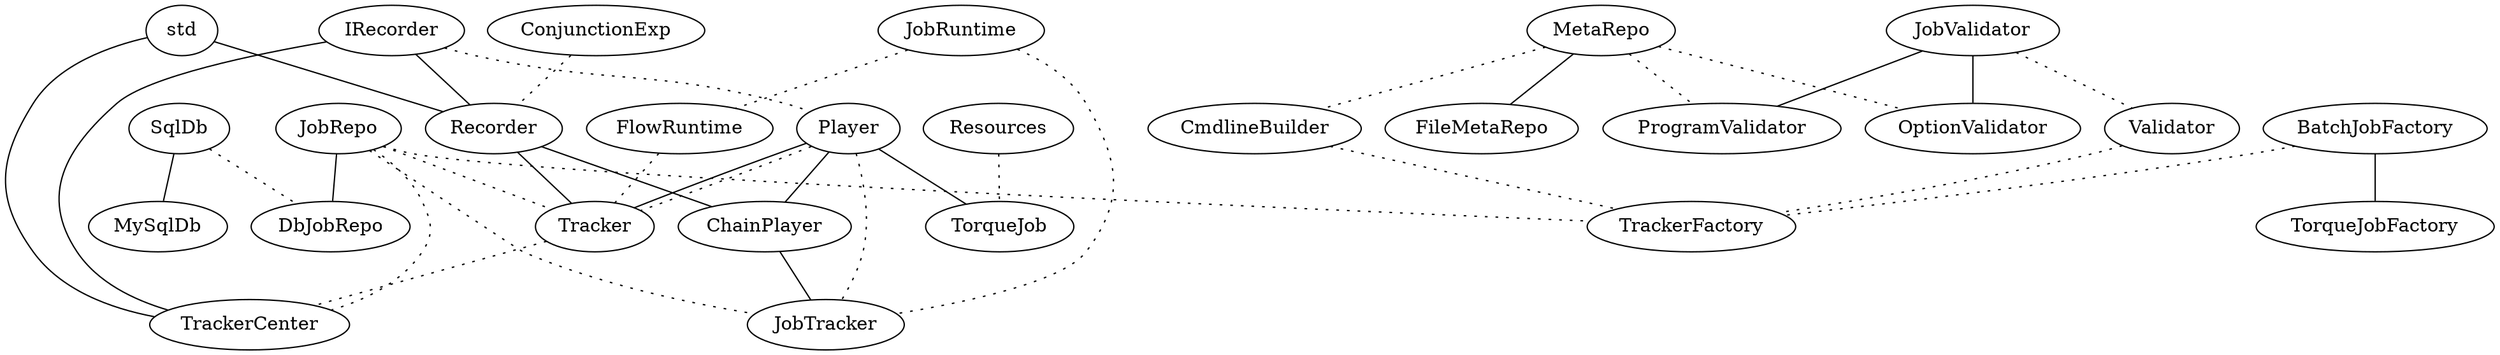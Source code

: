 graph G {
	node [label="\N"];
	graph [bb="0,0,734.67,510.41"];
	Player [pos="532.72,244.13", width=1, height="0.52778"];
	ChainPlayer [pos="514.23,289.24", width="1.6111", height="0.52778"];
	Recorder [pos="499.42,363.95", width="1.2778", height="0.52778"];
	JobRepo [pos="374.01,269.92", width="1.25", height="0.52778"];
	DbJobRepo [pos="343.89,184.53", width="1.5556", height="0.52778"];
	MetaRepo [pos="135.07,351.12", width="1.4444", height="0.52778"];
	FileMetaRepo [pos="86.809,419.12", width="1.8611", height="0.52778"];
	JobTracker [pos="446.86,229.51", width="1.5", height="0.52778"];
	SqlDb [pos="326.21,99.297", width=1, height="0.52778"];
	MySqlDb [pos="314.7,20", width="1.3889", height="0.52778"];
	JobValidator [pos="145.41,252.14", width="1.6944", height="0.52778"];
	OptionValidator [pos="79.031,314", width="2.0556", height="0.52778"];
	ProgramValidator [pos="82.5,271.46", width="2.25", height="0.52778"];
	IRecorder [pos="527.88,325.77", width="1.3889", height="0.52778"];
	std [pos="450.16,412.26", width="0.75", height="0.52778"];
	TorqueJob [pos="610.37,217.65", width="1.4444", height="0.52778"];
	BatchJobFactory [pos="292.75,406.67", width="2.1111", height="0.52778"];
	TorqueJobFactory [pos="281.27,490.41", width="2.2778", height="0.52778"];
	Tracker [pos="453.79,279.74", width="1.1389", height="0.52778"];
	TrackerCenter [pos="425.19,333.01", width="1.8611", height="0.52778"];
	TrackerFactory [pos="295.93,316.19", width="1.9444", height="0.52778"];
	FlowRuntime [pos="486.75,193.61", width="1.8056", height="0.52778"];
	JobRuntime [pos="460.4,143.67", width="1.6111", height="0.52778"];
	CmdlineBuilder [pos="220.28,345.62", width="2.0278", height="0.52778"];
	Validator [pos="228.13,264.44", width="1.3333", height="0.52778"];
	ConjunctionExp [pos="562.29,421.99", width="2.0556", height="0.52778"];
	Resources [pos="682.67,195.42", width="1.4167", height="0.52778"];
	Player -- ChainPlayer [pos="525.09,262.74 524.06,265.26 523,267.85 521.96,270.38"];
	Recorder -- ChainPlayer [pos="503.23,344.71 505.44,333.56 508.22,319.56 510.43,308.41"];
	JobRepo -- DbJobRepo [pos="367.33,250.97 362.34,236.82 355.54,217.57 350.56,203.43"];
	MetaRepo -- FileMetaRepo [pos="121.89,369.7 115.19,379.14 107.06,390.59 100.32,400.09"];
	ChainPlayer -- JobTracker [pos="494.02,271.32 485.49,263.76 475.58,254.98 467.06,247.42"];
	SqlDb -- MySqlDb [pos="323.42,80.101 321.61,67.634 319.27,51.451 317.46,39.019"];
	JobValidator -- OptionValidator [pos="125.85,270.36 117.44,278.2 107.61,287.36 99.139,295.26"];
	JobValidator -- ProgramValidator [pos="101.72,265.56 101.55,265.61 101.38,265.66 101.22,265.71"];
	IRecorder -- Recorder [pos="513.98,344.41 513.64,344.87 513.3,345.32 512.96,345.78"];
	std -- Recorder [pos="466.02,396.71 470.97,391.86 476.46,386.47 481.54,381.49"];
	Player -- TorqueJob [pos="562.97,233.82 566.03,232.77 569.17,231.7 572.31,230.63"];
	BatchJobFactory -- TorqueJobFactory [pos="290.14,425.67 288.28,439.28 285.77,457.54 283.9,471.2"];
	Recorder -- Tracker [pos="489.29,345.26 481.73,331.31 471.44,312.32 463.88,298.38"];
	Player -- Tracker [pos="499.72,251.79 491.42,255.21 482.74,259.24 475.17,263.22"];
	IRecorder -- TrackerCenter [pos="478.64,329.24 478.53,329.25 478.43,329.25 478.33,329.26"];
	std -- TrackerCenter [pos="444.24,393.48 440.32,381.03 435.19,364.74 431.24,352.21"];
	JobRepo -- TrackerFactory [style=dotted, pos="347.58,285.59 340.41,289.83 332.61,294.46 325.29,298.79"];
	FlowRuntime -- Tracker [style=dotted, pos="479.44,212.73 473.94,227.1 466.44,246.69 460.97,260.98"];
	MetaRepo -- ProgramValidator [style=dotted, pos="122.88,332.65 114.51,319.96 103.43,303.17 94.993,290.39"];
	JobRuntime -- FlowRuntime [style=dotted, pos="470.37,162.55 472.46,166.53 474.68,170.73 476.78,174.71"];
	CmdlineBuilder -- TrackerFactory [style=dotted, pos="261.21,329.7 261.35,329.65 261.49,329.59 261.63,329.54"];
	BatchJobFactory -- TrackerFactory [style=dotted, pos="293.43,387.48 293.97,372.13 294.72,350.7 295.26,335.35"];
	Player -- Tracker [style=dotted, pos="512.43,260.07 505.63,263.69 497.83,267.39 490.18,270.65"];
	JobRuntime -- JobTracker [style=dotted, pos="457.4,162.72 455.15,176.95 452.1,196.3 449.86,210.51"];
	MetaRepo -- CmdlineBuilder [style=dotted, pos="186.61,347.8 186.75,347.79 186.89,347.78 187.03,347.77"];
	JobValidator -- Validator [style=dotted, pos="200.58,260.34 200.7,260.36 200.82,260.38 200.94,260.39"];
	JobRepo -- TrackerCenter [style=dotted, pos="388.81,288.17 395.43,296.32 403.21,305.92 409.88,314.15"];
	ConjunctionExp -- Recorder [style=dotted, pos="542.4,403.63 534.77,396.59 526.09,388.58 518.54,381.6"];
	Player -- JobTracker [style=dotted, pos="498.29,238.27 497.36,238.11 496.42,237.95 495.48,237.79"];
	Validator -- TrackerFactory [style=dotted, pos="250.33,281.38 257.28,286.69 264.98,292.57 272.05,297.96"];
	JobRepo -- Tracker [style=dotted, pos="417.63,275.29 417.78,275.31 417.92,275.33 418.07,275.35"];
	MetaRepo -- OptionValidator [style=dotted, pos="109.68,334.3 108.4,333.45 107.12,332.61 105.84,331.76"];
	IRecorder -- Player [style=dotted, pos="529.03,306.42 529.8,293.41 530.81,276.32 531.58,263.34"];
	SqlDb -- DbJobRepo [style=dotted, pos="330.13,118.21 333.04,132.24 336.99,151.29 339.91,165.37"];
	Tracker -- TrackerCenter [style=dotted, pos="443.78,298.37 441.08,303.41 438.14,308.87 435.42,313.94"];
	Resources -- TorqueJob [style=dotted, pos="643.14,207.57 643.01,207.61 642.87,207.66 642.74,207.7"];
	JobRepo -- JobTracker [style=dotted, pos="401.55,254.64 406.87,251.69 412.46,248.59 417.82,245.62"];
}
